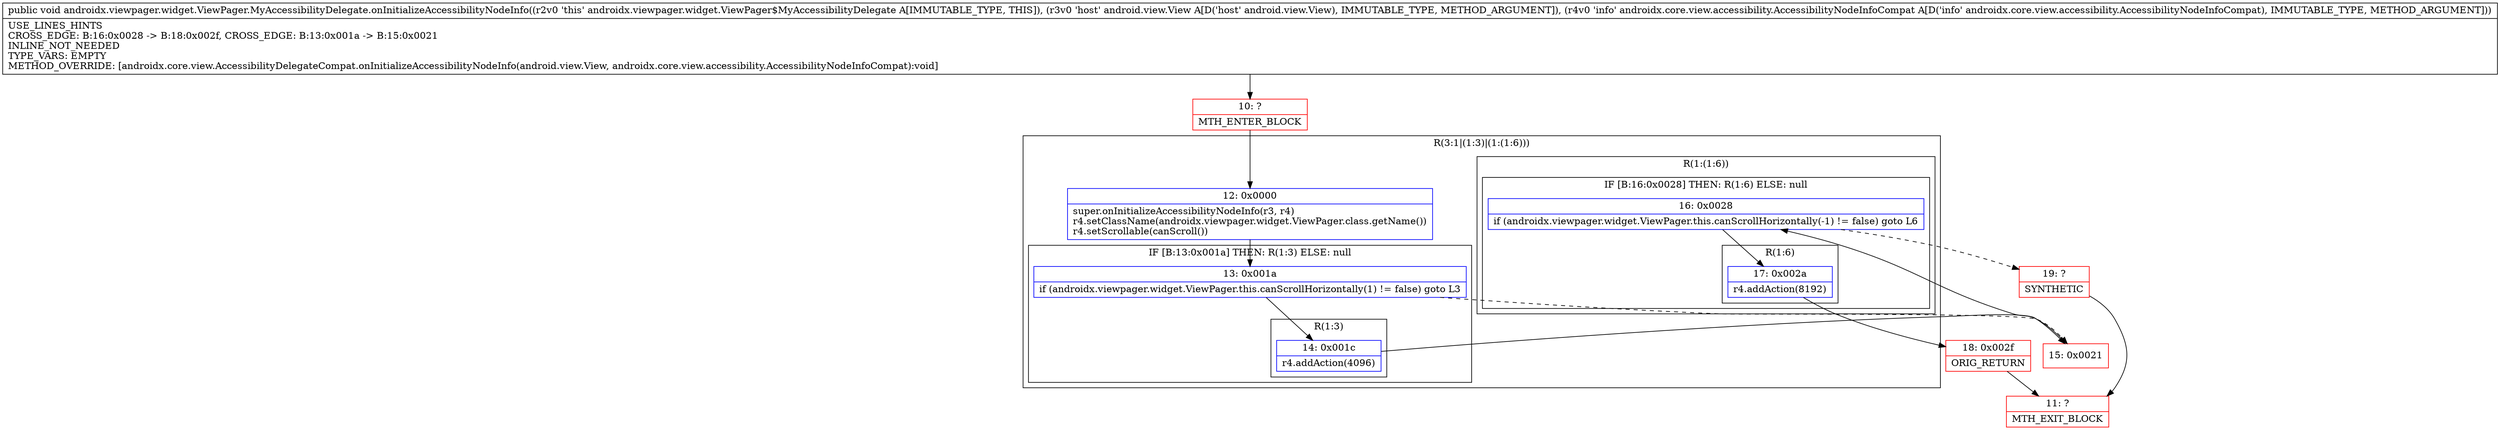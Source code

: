 digraph "CFG forandroidx.viewpager.widget.ViewPager.MyAccessibilityDelegate.onInitializeAccessibilityNodeInfo(Landroid\/view\/View;Landroidx\/core\/view\/accessibility\/AccessibilityNodeInfoCompat;)V" {
subgraph cluster_Region_652271723 {
label = "R(3:1|(1:3)|(1:(1:6)))";
node [shape=record,color=blue];
Node_12 [shape=record,label="{12\:\ 0x0000|super.onInitializeAccessibilityNodeInfo(r3, r4)\lr4.setClassName(androidx.viewpager.widget.ViewPager.class.getName())\lr4.setScrollable(canScroll())\l}"];
subgraph cluster_IfRegion_1939725602 {
label = "IF [B:13:0x001a] THEN: R(1:3) ELSE: null";
node [shape=record,color=blue];
Node_13 [shape=record,label="{13\:\ 0x001a|if (androidx.viewpager.widget.ViewPager.this.canScrollHorizontally(1) != false) goto L3\l}"];
subgraph cluster_Region_118960357 {
label = "R(1:3)";
node [shape=record,color=blue];
Node_14 [shape=record,label="{14\:\ 0x001c|r4.addAction(4096)\l}"];
}
}
subgraph cluster_Region_405710606 {
label = "R(1:(1:6))";
node [shape=record,color=blue];
subgraph cluster_IfRegion_963444696 {
label = "IF [B:16:0x0028] THEN: R(1:6) ELSE: null";
node [shape=record,color=blue];
Node_16 [shape=record,label="{16\:\ 0x0028|if (androidx.viewpager.widget.ViewPager.this.canScrollHorizontally(\-1) != false) goto L6\l}"];
subgraph cluster_Region_604328218 {
label = "R(1:6)";
node [shape=record,color=blue];
Node_17 [shape=record,label="{17\:\ 0x002a|r4.addAction(8192)\l}"];
}
}
}
}
Node_10 [shape=record,color=red,label="{10\:\ ?|MTH_ENTER_BLOCK\l}"];
Node_15 [shape=record,color=red,label="{15\:\ 0x0021}"];
Node_18 [shape=record,color=red,label="{18\:\ 0x002f|ORIG_RETURN\l}"];
Node_11 [shape=record,color=red,label="{11\:\ ?|MTH_EXIT_BLOCK\l}"];
Node_19 [shape=record,color=red,label="{19\:\ ?|SYNTHETIC\l}"];
MethodNode[shape=record,label="{public void androidx.viewpager.widget.ViewPager.MyAccessibilityDelegate.onInitializeAccessibilityNodeInfo((r2v0 'this' androidx.viewpager.widget.ViewPager$MyAccessibilityDelegate A[IMMUTABLE_TYPE, THIS]), (r3v0 'host' android.view.View A[D('host' android.view.View), IMMUTABLE_TYPE, METHOD_ARGUMENT]), (r4v0 'info' androidx.core.view.accessibility.AccessibilityNodeInfoCompat A[D('info' androidx.core.view.accessibility.AccessibilityNodeInfoCompat), IMMUTABLE_TYPE, METHOD_ARGUMENT]))  | USE_LINES_HINTS\lCROSS_EDGE: B:16:0x0028 \-\> B:18:0x002f, CROSS_EDGE: B:13:0x001a \-\> B:15:0x0021\lINLINE_NOT_NEEDED\lTYPE_VARS: EMPTY\lMETHOD_OVERRIDE: [androidx.core.view.AccessibilityDelegateCompat.onInitializeAccessibilityNodeInfo(android.view.View, androidx.core.view.accessibility.AccessibilityNodeInfoCompat):void]\l}"];
MethodNode -> Node_10;Node_12 -> Node_13;
Node_13 -> Node_14;
Node_13 -> Node_15[style=dashed];
Node_14 -> Node_15;
Node_16 -> Node_17;
Node_16 -> Node_19[style=dashed];
Node_17 -> Node_18;
Node_10 -> Node_12;
Node_15 -> Node_16;
Node_18 -> Node_11;
Node_19 -> Node_11;
}

